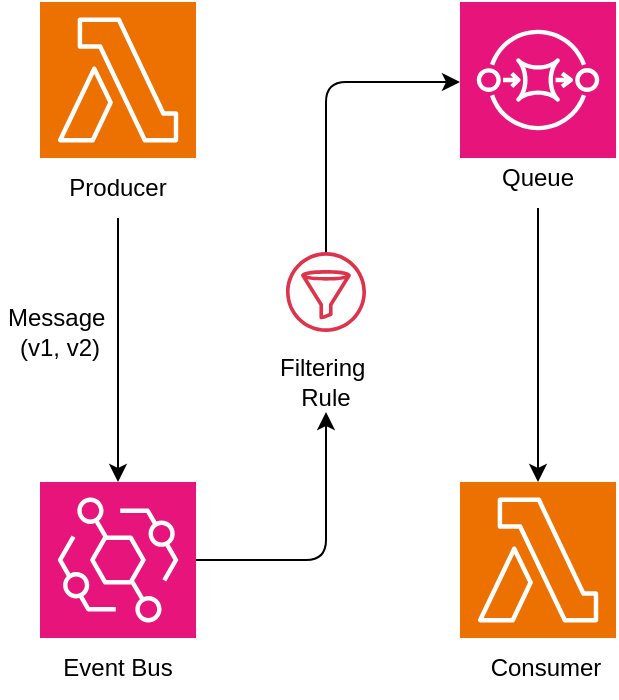 <mxfile version="24.5.4" type="device">
  <diagram name="Página-1" id="HL5RcdS8l6SpNOAT0KGM">
    <mxGraphModel dx="1221" dy="608" grid="1" gridSize="10" guides="1" tooltips="1" connect="1" arrows="1" fold="1" page="1" pageScale="1" pageWidth="827" pageHeight="1169" math="0" shadow="0">
      <root>
        <mxCell id="0" />
        <mxCell id="1" parent="0" />
        <mxCell id="lAHYXOHShKfDAzZPcG5O-22" style="edgeStyle=orthogonalEdgeStyle;rounded=0;orthogonalLoop=1;jettySize=auto;html=1;entryX=0.5;entryY=0;entryDx=0;entryDy=0;entryPerimeter=0;exitX=0.5;exitY=1;exitDx=0;exitDy=0;" edge="1" parent="1" source="lAHYXOHShKfDAzZPcG5O-29" target="lAHYXOHShKfDAzZPcG5O-39">
          <mxGeometry relative="1" as="geometry" />
        </mxCell>
        <mxCell id="lAHYXOHShKfDAzZPcG5O-23" value="Message&amp;nbsp;&lt;br&gt;(v1, v2)" style="text;html=1;align=center;verticalAlign=middle;whiteSpace=wrap;rounded=0;" vertex="1" parent="1">
          <mxGeometry x="240" y="230" width="60" height="30" as="geometry" />
        </mxCell>
        <mxCell id="lAHYXOHShKfDAzZPcG5O-24" value="" style="group" vertex="1" connectable="0" parent="1">
          <mxGeometry x="470" y="320" width="78" height="108" as="geometry" />
        </mxCell>
        <mxCell id="lAHYXOHShKfDAzZPcG5O-25" value="" style="sketch=0;points=[[0,0,0],[0.25,0,0],[0.5,0,0],[0.75,0,0],[1,0,0],[0,1,0],[0.25,1,0],[0.5,1,0],[0.75,1,0],[1,1,0],[0,0.25,0],[0,0.5,0],[0,0.75,0],[1,0.25,0],[1,0.5,0],[1,0.75,0]];outlineConnect=0;fontColor=#232F3E;fillColor=#ED7100;strokeColor=#ffffff;dashed=0;verticalLabelPosition=bottom;verticalAlign=top;align=center;html=1;fontSize=12;fontStyle=0;aspect=fixed;shape=mxgraph.aws4.resourceIcon;resIcon=mxgraph.aws4.lambda;" vertex="1" parent="lAHYXOHShKfDAzZPcG5O-24">
          <mxGeometry width="78" height="78" as="geometry" />
        </mxCell>
        <mxCell id="lAHYXOHShKfDAzZPcG5O-26" value="Consumer" style="text;html=1;align=center;verticalAlign=middle;whiteSpace=wrap;rounded=0;" vertex="1" parent="lAHYXOHShKfDAzZPcG5O-24">
          <mxGeometry x="8" y="78" width="70" height="30" as="geometry" />
        </mxCell>
        <mxCell id="lAHYXOHShKfDAzZPcG5O-27" value="" style="group" vertex="1" connectable="0" parent="1">
          <mxGeometry x="260" y="80" width="78" height="108" as="geometry" />
        </mxCell>
        <mxCell id="lAHYXOHShKfDAzZPcG5O-28" value="" style="sketch=0;points=[[0,0,0],[0.25,0,0],[0.5,0,0],[0.75,0,0],[1,0,0],[0,1,0],[0.25,1,0],[0.5,1,0],[0.75,1,0],[1,1,0],[0,0.25,0],[0,0.5,0],[0,0.75,0],[1,0.25,0],[1,0.5,0],[1,0.75,0]];outlineConnect=0;fontColor=#232F3E;fillColor=#ED7100;strokeColor=#ffffff;dashed=0;verticalLabelPosition=bottom;verticalAlign=top;align=center;html=1;fontSize=12;fontStyle=0;aspect=fixed;shape=mxgraph.aws4.resourceIcon;resIcon=mxgraph.aws4.lambda;" vertex="1" parent="lAHYXOHShKfDAzZPcG5O-27">
          <mxGeometry width="78" height="78" as="geometry" />
        </mxCell>
        <mxCell id="lAHYXOHShKfDAzZPcG5O-29" value="Producer" style="text;html=1;align=center;verticalAlign=middle;whiteSpace=wrap;rounded=0;" vertex="1" parent="lAHYXOHShKfDAzZPcG5O-27">
          <mxGeometry x="9" y="78" width="60" height="30" as="geometry" />
        </mxCell>
        <mxCell id="lAHYXOHShKfDAzZPcG5O-30" value="" style="group" vertex="1" connectable="0" parent="1">
          <mxGeometry x="370" y="205" width="66" height="80" as="geometry" />
        </mxCell>
        <mxCell id="lAHYXOHShKfDAzZPcG5O-32" value="" style="sketch=0;outlineConnect=0;fontColor=#232F3E;gradientColor=none;fillColor=#DD344C;strokeColor=none;dashed=0;verticalLabelPosition=bottom;verticalAlign=top;align=center;html=1;fontSize=12;fontStyle=0;aspect=fixed;pointerEvents=1;shape=mxgraph.aws4.filtering_rule;" vertex="1" parent="lAHYXOHShKfDAzZPcG5O-30">
          <mxGeometry x="13" width="40" height="40" as="geometry" />
        </mxCell>
        <mxCell id="lAHYXOHShKfDAzZPcG5O-33" value="Filtering&amp;nbsp;&lt;br&gt;Rule" style="text;html=1;align=center;verticalAlign=middle;whiteSpace=wrap;rounded=0;" vertex="1" parent="lAHYXOHShKfDAzZPcG5O-30">
          <mxGeometry y="50" width="66" height="30" as="geometry" />
        </mxCell>
        <mxCell id="lAHYXOHShKfDAzZPcG5O-34" value="" style="group" vertex="1" connectable="0" parent="1">
          <mxGeometry x="470" y="80" width="78" height="103" as="geometry" />
        </mxCell>
        <mxCell id="lAHYXOHShKfDAzZPcG5O-36" value="" style="sketch=0;points=[[0,0,0],[0.25,0,0],[0.5,0,0],[0.75,0,0],[1,0,0],[0,1,0],[0.25,1,0],[0.5,1,0],[0.75,1,0],[1,1,0],[0,0.25,0],[0,0.5,0],[0,0.75,0],[1,0.25,0],[1,0.5,0],[1,0.75,0]];outlineConnect=0;fontColor=#232F3E;fillColor=#E7157B;strokeColor=#ffffff;dashed=0;verticalLabelPosition=bottom;verticalAlign=top;align=center;html=1;fontSize=12;fontStyle=0;aspect=fixed;shape=mxgraph.aws4.resourceIcon;resIcon=mxgraph.aws4.sqs;" vertex="1" parent="lAHYXOHShKfDAzZPcG5O-34">
          <mxGeometry width="78" height="78" as="geometry" />
        </mxCell>
        <mxCell id="lAHYXOHShKfDAzZPcG5O-37" value="Queue" style="text;html=1;align=center;verticalAlign=middle;whiteSpace=wrap;rounded=0;" vertex="1" parent="lAHYXOHShKfDAzZPcG5O-34">
          <mxGeometry x="9" y="73" width="60" height="30" as="geometry" />
        </mxCell>
        <mxCell id="lAHYXOHShKfDAzZPcG5O-38" value="" style="group" vertex="1" connectable="0" parent="1">
          <mxGeometry x="260" y="320" width="78" height="108" as="geometry" />
        </mxCell>
        <mxCell id="lAHYXOHShKfDAzZPcG5O-39" value="" style="sketch=0;points=[[0,0,0],[0.25,0,0],[0.5,0,0],[0.75,0,0],[1,0,0],[0,1,0],[0.25,1,0],[0.5,1,0],[0.75,1,0],[1,1,0],[0,0.25,0],[0,0.5,0],[0,0.75,0],[1,0.25,0],[1,0.5,0],[1,0.75,0]];outlineConnect=0;fontColor=#232F3E;fillColor=#E7157B;strokeColor=#ffffff;dashed=0;verticalLabelPosition=bottom;verticalAlign=top;align=center;html=1;fontSize=12;fontStyle=0;aspect=fixed;shape=mxgraph.aws4.resourceIcon;resIcon=mxgraph.aws4.eventbridge;" vertex="1" parent="lAHYXOHShKfDAzZPcG5O-38">
          <mxGeometry width="78" height="78" as="geometry" />
        </mxCell>
        <mxCell id="lAHYXOHShKfDAzZPcG5O-40" value="Event Bus" style="text;html=1;align=center;verticalAlign=middle;whiteSpace=wrap;rounded=0;" vertex="1" parent="lAHYXOHShKfDAzZPcG5O-38">
          <mxGeometry x="9" y="78" width="60" height="30" as="geometry" />
        </mxCell>
        <mxCell id="lAHYXOHShKfDAzZPcG5O-41" style="edgeStyle=orthogonalEdgeStyle;rounded=0;orthogonalLoop=1;jettySize=auto;html=1;entryX=0.5;entryY=0;entryDx=0;entryDy=0;entryPerimeter=0;curved=0;" edge="1" parent="1" source="lAHYXOHShKfDAzZPcG5O-37" target="lAHYXOHShKfDAzZPcG5O-25">
          <mxGeometry relative="1" as="geometry" />
        </mxCell>
        <mxCell id="lAHYXOHShKfDAzZPcG5O-42" style="edgeStyle=orthogonalEdgeStyle;rounded=1;orthogonalLoop=1;jettySize=auto;html=1;entryX=0.5;entryY=1;entryDx=0;entryDy=0;strokeColor=default;curved=0;" edge="1" parent="1" source="lAHYXOHShKfDAzZPcG5O-39" target="lAHYXOHShKfDAzZPcG5O-33">
          <mxGeometry relative="1" as="geometry" />
        </mxCell>
        <mxCell id="lAHYXOHShKfDAzZPcG5O-43" style="edgeStyle=orthogonalEdgeStyle;rounded=1;orthogonalLoop=1;jettySize=auto;html=1;curved=0;flowAnimation=0;" edge="1" parent="1" source="lAHYXOHShKfDAzZPcG5O-32" target="lAHYXOHShKfDAzZPcG5O-36">
          <mxGeometry relative="1" as="geometry">
            <Array as="points">
              <mxPoint x="403" y="120" />
            </Array>
          </mxGeometry>
        </mxCell>
      </root>
    </mxGraphModel>
  </diagram>
</mxfile>
